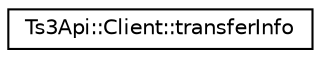 digraph "Graficzna hierarchia klas"
{
  edge [fontname="Helvetica",fontsize="10",labelfontname="Helvetica",labelfontsize="10"];
  node [fontname="Helvetica",fontsize="10",shape=record];
  rankdir="LR";
  Node1 [label="Ts3Api::Client::transferInfo",height=0.2,width=0.4,color="black", fillcolor="white", style="filled",URL="$struct_ts3_api_1_1_client_1_1transfer_info.html",tooltip="Zawiera informacje o transferze dengo użytkownika. "];
}
